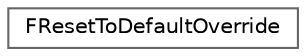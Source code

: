 digraph "Graphical Class Hierarchy"
{
 // INTERACTIVE_SVG=YES
 // LATEX_PDF_SIZE
  bgcolor="transparent";
  edge [fontname=Helvetica,fontsize=10,labelfontname=Helvetica,labelfontsize=10];
  node [fontname=Helvetica,fontsize=10,shape=box,height=0.2,width=0.4];
  rankdir="LR";
  Node0 [id="Node000000",label="FResetToDefaultOverride",height=0.2,width=0.4,color="grey40", fillcolor="white", style="filled",URL="$df/d79/classFResetToDefaultOverride.html",tooltip="Structure describing the delegates needed to override the behavior of reset to default in detail prop..."];
}

